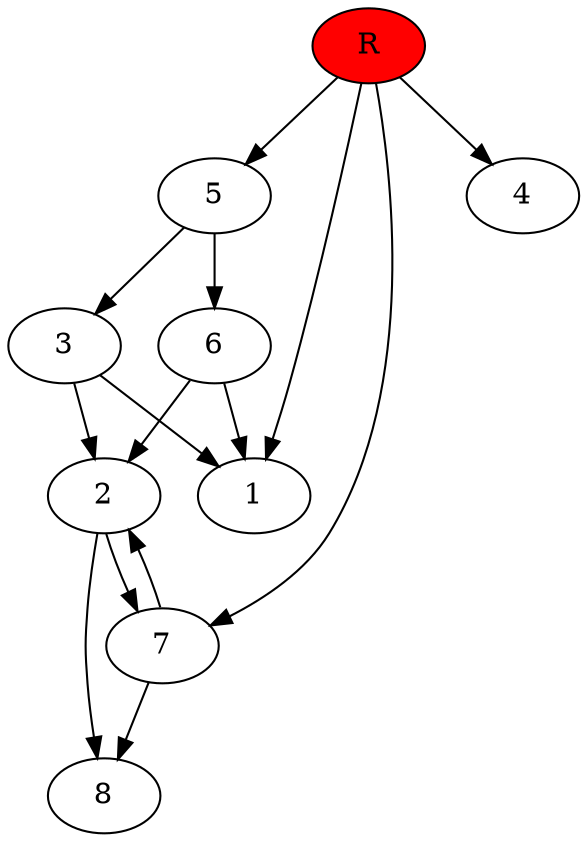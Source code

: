 digraph prb13507 {
	1
	2
	3
	4
	5
	6
	7
	8
	R [fillcolor="#ff0000" style=filled]
	2 -> 7
	2 -> 8
	3 -> 1
	3 -> 2
	5 -> 3
	5 -> 6
	6 -> 1
	6 -> 2
	7 -> 2
	7 -> 8
	R -> 1
	R -> 4
	R -> 5
	R -> 7
}
